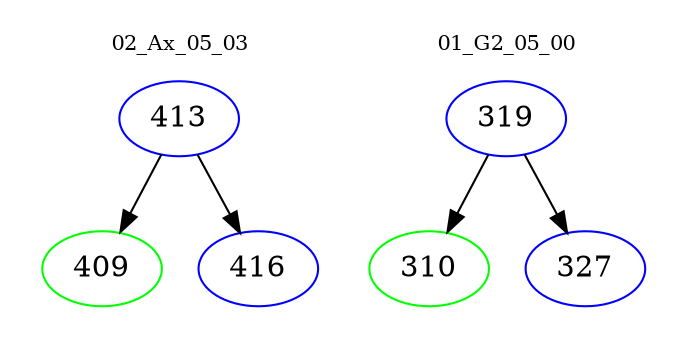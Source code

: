 digraph{
subgraph cluster_0 {
color = white
label = "02_Ax_05_03";
fontsize=10;
T0_413 [label="413", color="blue"]
T0_413 -> T0_409 [color="black"]
T0_409 [label="409", color="green"]
T0_413 -> T0_416 [color="black"]
T0_416 [label="416", color="blue"]
}
subgraph cluster_1 {
color = white
label = "01_G2_05_00";
fontsize=10;
T1_319 [label="319", color="blue"]
T1_319 -> T1_310 [color="black"]
T1_310 [label="310", color="green"]
T1_319 -> T1_327 [color="black"]
T1_327 [label="327", color="blue"]
}
}
